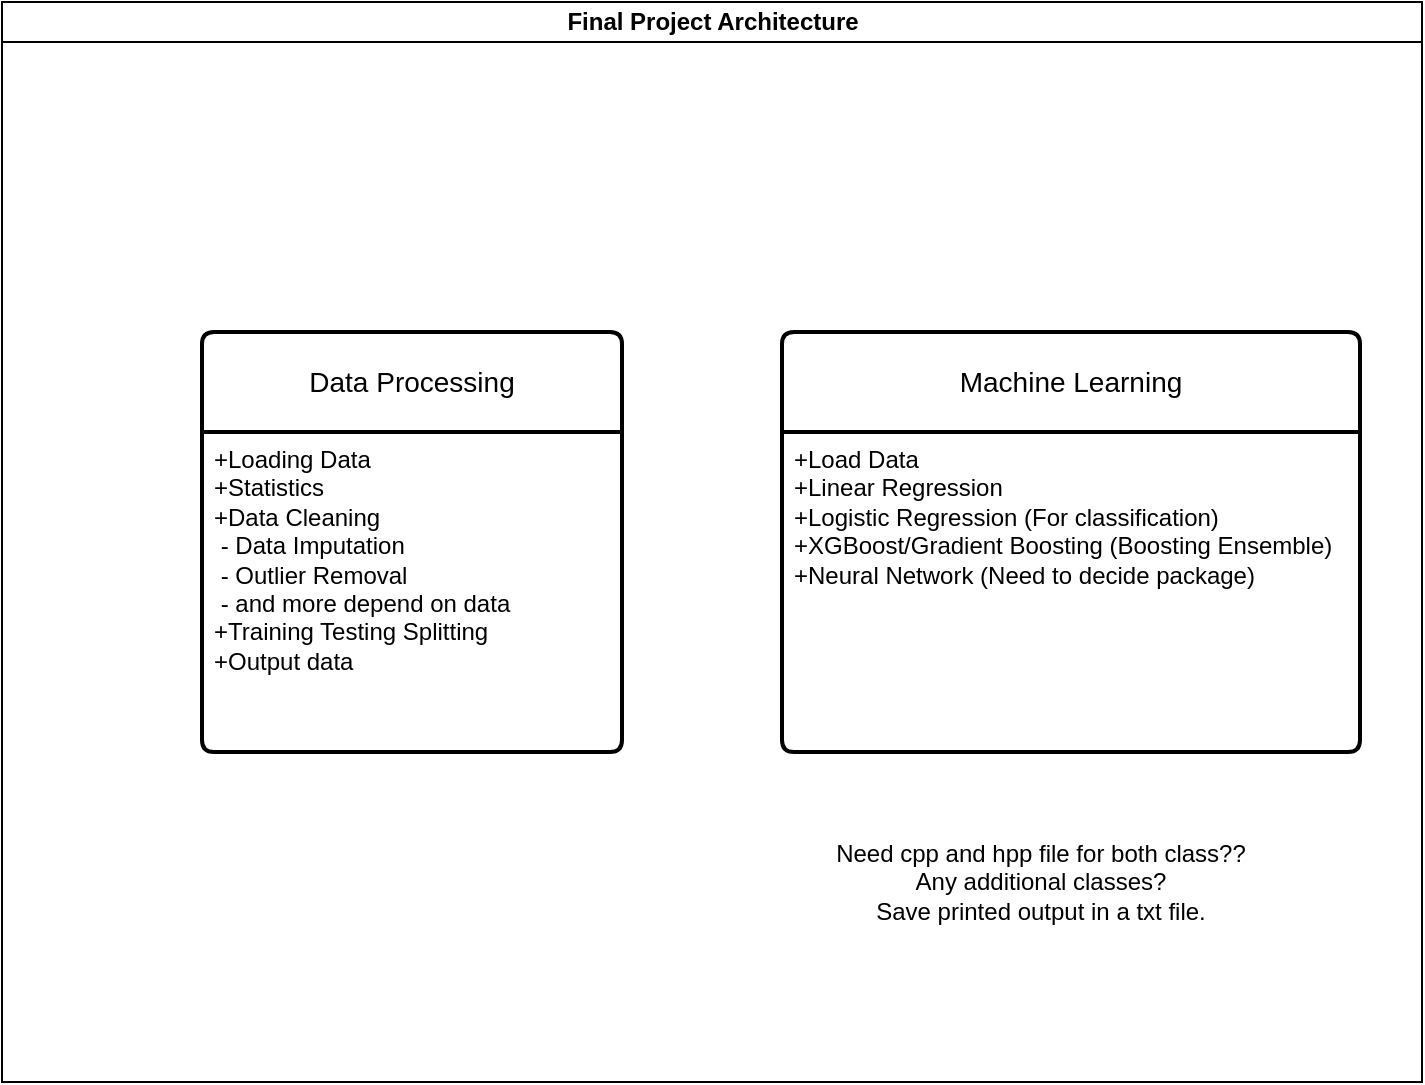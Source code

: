 <mxfile version="21.1.0" type="device">
  <diagram id="prtHgNgQTEPvFCAcTncT" name="Page-1">
    <mxGraphModel dx="1050" dy="572" grid="1" gridSize="10" guides="1" tooltips="1" connect="1" arrows="1" fold="1" page="1" pageScale="1" pageWidth="827" pageHeight="1169" math="0" shadow="0">
      <root>
        <mxCell id="0" />
        <mxCell id="1" parent="0" />
        <mxCell id="dNxyNK7c78bLwvsdeMH5-11" value="Final Project Architecture" style="swimlane;html=1;startSize=20;horizontal=1;containerType=tree;glass=0;" parent="1" vertex="1">
          <mxGeometry x="70" y="90" width="710" height="540" as="geometry" />
        </mxCell>
        <mxCell id="OFZLQip-sawVfRRXGaNj-1" value="Data Processing" style="swimlane;childLayout=stackLayout;horizontal=1;startSize=50;horizontalStack=0;rounded=1;fontSize=14;fontStyle=0;strokeWidth=2;resizeParent=0;resizeLast=1;shadow=0;dashed=0;align=center;arcSize=4;whiteSpace=wrap;html=1;" parent="dNxyNK7c78bLwvsdeMH5-11" vertex="1">
          <mxGeometry x="100" y="165" width="210" height="210" as="geometry" />
        </mxCell>
        <mxCell id="OFZLQip-sawVfRRXGaNj-2" value="+Loading Data&lt;br&gt;+Statistics&lt;br&gt;+Data Cleaning&lt;br&gt;&lt;span style=&quot;white-space: pre;&quot;&gt; &lt;/span&gt;- Data Imputation&lt;br&gt;&lt;span style=&quot;white-space: pre;&quot;&gt; &lt;/span&gt;- Outlier Removal&lt;br&gt;&lt;span style=&quot;white-space: pre;&quot;&gt; &lt;/span&gt;- and more depend on data&lt;br&gt;+Training Testing Splitting&lt;br&gt;+Output data" style="align=left;strokeColor=none;fillColor=none;spacingLeft=4;fontSize=12;verticalAlign=top;resizable=0;rotatable=0;part=1;html=1;" parent="OFZLQip-sawVfRRXGaNj-1" vertex="1">
          <mxGeometry y="50" width="210" height="160" as="geometry" />
        </mxCell>
        <mxCell id="OFZLQip-sawVfRRXGaNj-3" value="Machine Learning" style="swimlane;childLayout=stackLayout;horizontal=1;startSize=50;horizontalStack=0;rounded=1;fontSize=14;fontStyle=0;strokeWidth=2;resizeParent=0;resizeLast=1;shadow=0;dashed=0;align=center;arcSize=4;whiteSpace=wrap;html=1;" parent="dNxyNK7c78bLwvsdeMH5-11" vertex="1">
          <mxGeometry x="390" y="165" width="289" height="210" as="geometry" />
        </mxCell>
        <mxCell id="OFZLQip-sawVfRRXGaNj-4" value="+Load Data&lt;br&gt;+Linear Regression&lt;br&gt;+Logistic Regression (For classification)&lt;br&gt;+XGBoost/Gradient Boosting (Boosting Ensemble)&lt;br&gt;+Neural Network (Need to decide package)" style="align=left;strokeColor=none;fillColor=none;spacingLeft=4;fontSize=12;verticalAlign=top;resizable=0;rotatable=0;part=1;html=1;" parent="OFZLQip-sawVfRRXGaNj-3" vertex="1">
          <mxGeometry y="50" width="289" height="160" as="geometry" />
        </mxCell>
        <mxCell id="OFZLQip-sawVfRRXGaNj-5" value="Need cpp and hpp file for both class??&lt;br&gt;Any additional classes?&lt;br&gt;Save printed output in a txt file." style="text;html=1;strokeColor=none;fillColor=none;align=center;verticalAlign=middle;whiteSpace=wrap;rounded=0;" parent="dNxyNK7c78bLwvsdeMH5-11" vertex="1">
          <mxGeometry x="400" y="410" width="239" height="60" as="geometry" />
        </mxCell>
      </root>
    </mxGraphModel>
  </diagram>
</mxfile>
